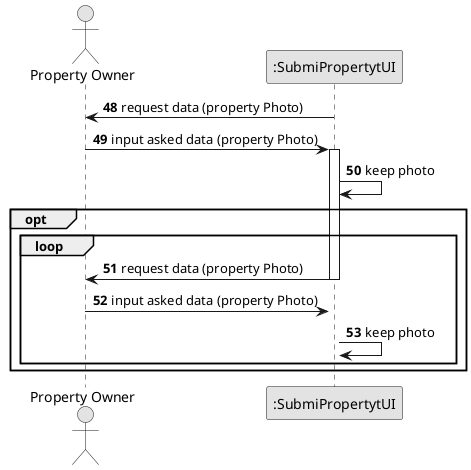 @startuml
skinparam monochrome true
skinparam packageStyle rectangle
skinparam shadowing false

'hide footbox
actor "Property Owner" as User
participant ":SubmiPropertytUI" as UI_SP


autonumber 48

            UI_SP -> User: request data (property Photo)
            deactivate UI_SP

            User -> UI_SP : input asked data (property Photo)
                    activate UI_SP

            UI_SP  ->  UI_SP: keep photo

    opt

        loop

            UI_SP -> User: request data (property Photo)
            deactivate UI_SP

        User -> UI_SP : input asked data (property Photo)
                    activate UI_SP

            UI_SP  ->  UI_SP: keep photo

        end

    end

@enduml